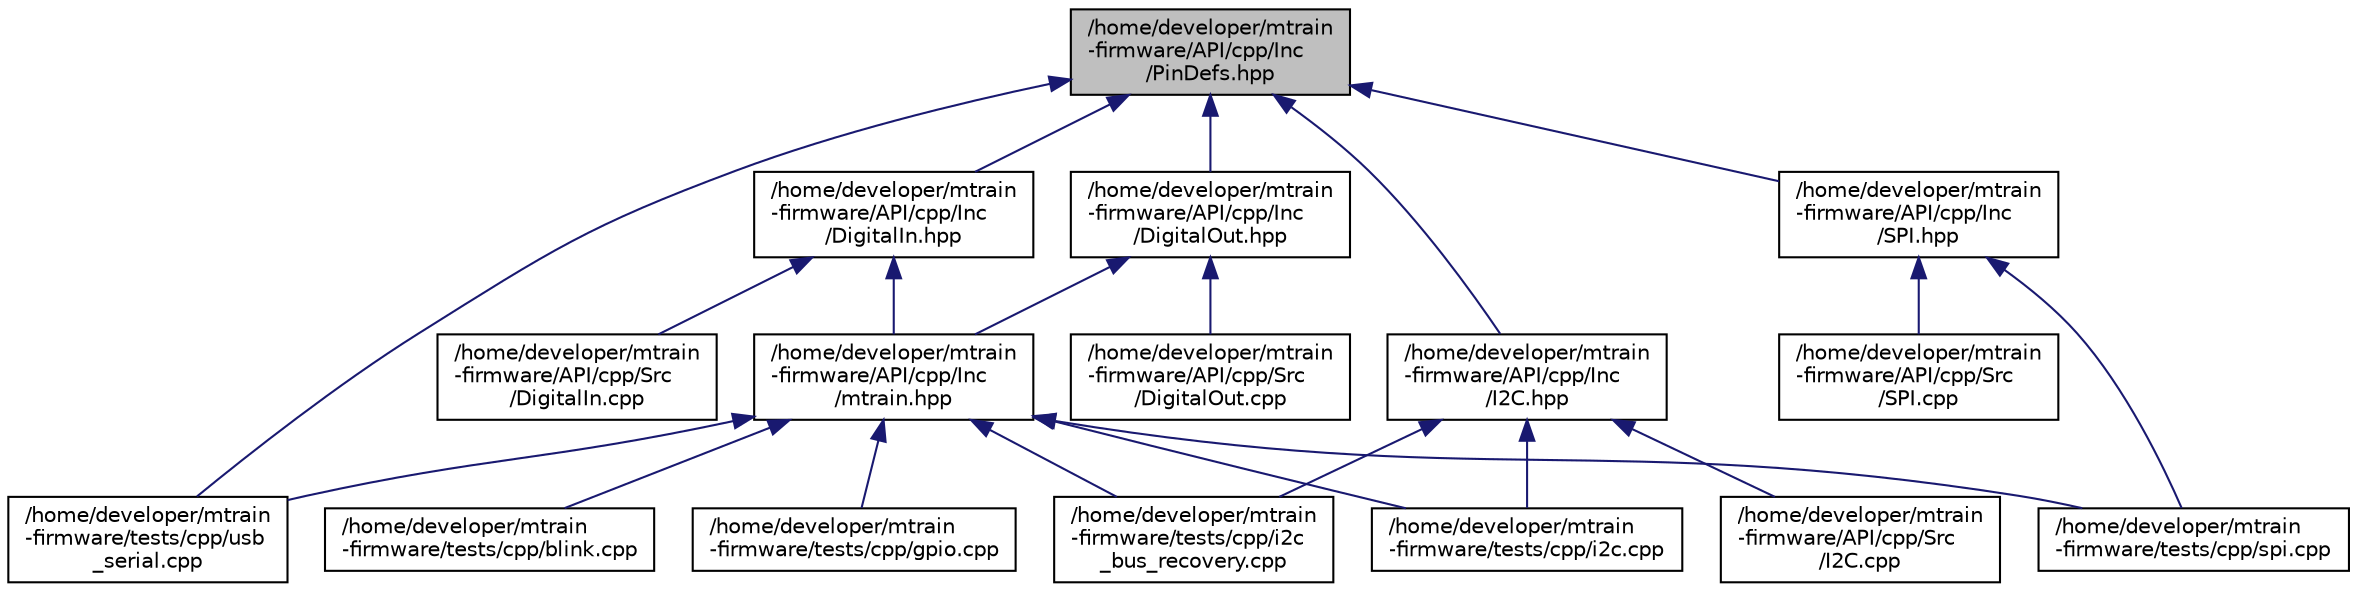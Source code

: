 digraph "/home/developer/mtrain-firmware/API/cpp/Inc/PinDefs.hpp"
{
  edge [fontname="Helvetica",fontsize="10",labelfontname="Helvetica",labelfontsize="10"];
  node [fontname="Helvetica",fontsize="10",shape=record];
  Node68 [label="/home/developer/mtrain\l-firmware/API/cpp/Inc\l/PinDefs.hpp",height=0.2,width=0.4,color="black", fillcolor="grey75", style="filled", fontcolor="black"];
  Node68 -> Node69 [dir="back",color="midnightblue",fontsize="10",style="solid",fontname="Helvetica"];
  Node69 [label="/home/developer/mtrain\l-firmware/API/cpp/Inc\l/DigitalIn.hpp",height=0.2,width=0.4,color="black", fillcolor="white", style="filled",URL="$_digital_in_8hpp.html"];
  Node69 -> Node70 [dir="back",color="midnightblue",fontsize="10",style="solid",fontname="Helvetica"];
  Node70 [label="/home/developer/mtrain\l-firmware/API/cpp/Inc\l/mtrain.hpp",height=0.2,width=0.4,color="black", fillcolor="white", style="filled",URL="$mtrain_8hpp.html"];
  Node70 -> Node71 [dir="back",color="midnightblue",fontsize="10",style="solid",fontname="Helvetica"];
  Node71 [label="/home/developer/mtrain\l-firmware/tests/cpp/blink.cpp",height=0.2,width=0.4,color="black", fillcolor="white", style="filled",URL="$blink_8cpp.html"];
  Node70 -> Node72 [dir="back",color="midnightblue",fontsize="10",style="solid",fontname="Helvetica"];
  Node72 [label="/home/developer/mtrain\l-firmware/tests/cpp/gpio.cpp",height=0.2,width=0.4,color="black", fillcolor="white", style="filled",URL="$gpio_8cpp.html"];
  Node70 -> Node73 [dir="back",color="midnightblue",fontsize="10",style="solid",fontname="Helvetica"];
  Node73 [label="/home/developer/mtrain\l-firmware/tests/cpp/i2c.cpp",height=0.2,width=0.4,color="black", fillcolor="white", style="filled",URL="$tests_2cpp_2_i2_c_8cpp.html"];
  Node70 -> Node74 [dir="back",color="midnightblue",fontsize="10",style="solid",fontname="Helvetica"];
  Node74 [label="/home/developer/mtrain\l-firmware/tests/cpp/i2c\l_bus_recovery.cpp",height=0.2,width=0.4,color="black", fillcolor="white", style="filled",URL="$i2c__bus__recovery_8cpp.html"];
  Node70 -> Node75 [dir="back",color="midnightblue",fontsize="10",style="solid",fontname="Helvetica"];
  Node75 [label="/home/developer/mtrain\l-firmware/tests/cpp/spi.cpp",height=0.2,width=0.4,color="black", fillcolor="white", style="filled",URL="$tests_2cpp_2_s_p_i_8cpp.html"];
  Node70 -> Node76 [dir="back",color="midnightblue",fontsize="10",style="solid",fontname="Helvetica"];
  Node76 [label="/home/developer/mtrain\l-firmware/tests/cpp/usb\l_serial.cpp",height=0.2,width=0.4,color="black", fillcolor="white", style="filled",URL="$usb__serial_8cpp.html"];
  Node69 -> Node77 [dir="back",color="midnightblue",fontsize="10",style="solid",fontname="Helvetica"];
  Node77 [label="/home/developer/mtrain\l-firmware/API/cpp/Src\l/DigitalIn.cpp",height=0.2,width=0.4,color="black", fillcolor="white", style="filled",URL="$_digital_in_8cpp.html"];
  Node68 -> Node78 [dir="back",color="midnightblue",fontsize="10",style="solid",fontname="Helvetica"];
  Node78 [label="/home/developer/mtrain\l-firmware/API/cpp/Inc\l/DigitalOut.hpp",height=0.2,width=0.4,color="black", fillcolor="white", style="filled",URL="$_digital_out_8hpp.html"];
  Node78 -> Node70 [dir="back",color="midnightblue",fontsize="10",style="solid",fontname="Helvetica"];
  Node78 -> Node79 [dir="back",color="midnightblue",fontsize="10",style="solid",fontname="Helvetica"];
  Node79 [label="/home/developer/mtrain\l-firmware/API/cpp/Src\l/DigitalOut.cpp",height=0.2,width=0.4,color="black", fillcolor="white", style="filled",URL="$_digital_out_8cpp.html"];
  Node68 -> Node80 [dir="back",color="midnightblue",fontsize="10",style="solid",fontname="Helvetica"];
  Node80 [label="/home/developer/mtrain\l-firmware/API/cpp/Inc\l/I2C.hpp",height=0.2,width=0.4,color="black", fillcolor="white", style="filled",URL="$_i2_c_8hpp.html"];
  Node80 -> Node81 [dir="back",color="midnightblue",fontsize="10",style="solid",fontname="Helvetica"];
  Node81 [label="/home/developer/mtrain\l-firmware/API/cpp/Src\l/I2C.cpp",height=0.2,width=0.4,color="black", fillcolor="white", style="filled",URL="$_a_p_i_2cpp_2_src_2_i2_c_8cpp.html"];
  Node80 -> Node73 [dir="back",color="midnightblue",fontsize="10",style="solid",fontname="Helvetica"];
  Node80 -> Node74 [dir="back",color="midnightblue",fontsize="10",style="solid",fontname="Helvetica"];
  Node68 -> Node82 [dir="back",color="midnightblue",fontsize="10",style="solid",fontname="Helvetica"];
  Node82 [label="/home/developer/mtrain\l-firmware/API/cpp/Inc\l/SPI.hpp",height=0.2,width=0.4,color="black", fillcolor="white", style="filled",URL="$_s_p_i_8hpp.html"];
  Node82 -> Node83 [dir="back",color="midnightblue",fontsize="10",style="solid",fontname="Helvetica"];
  Node83 [label="/home/developer/mtrain\l-firmware/API/cpp/Src\l/SPI.cpp",height=0.2,width=0.4,color="black", fillcolor="white", style="filled",URL="$_a_p_i_2cpp_2_src_2_s_p_i_8cpp.html"];
  Node82 -> Node75 [dir="back",color="midnightblue",fontsize="10",style="solid",fontname="Helvetica"];
  Node68 -> Node76 [dir="back",color="midnightblue",fontsize="10",style="solid",fontname="Helvetica"];
}
